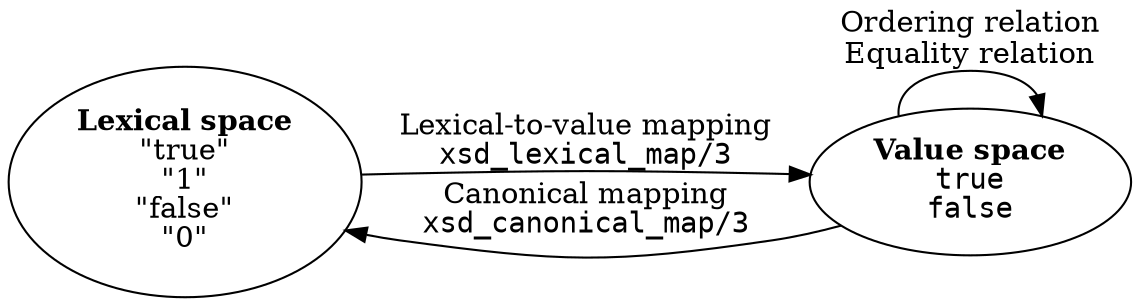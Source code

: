 digraph mapping {
  rankdir=LR;
  l [label=<<B>Lexical space</B><BR/>"true"<BR/>"1"<BR/>"false"<BR/>"0">];
  v [label=<<B>Value space</B><BR/><FONT FACE="courier">true</FONT><BR/><FONT FACE="courier">false</FONT>>];
  {rank=left; l}
  {rank=right; v}
  l -> v [label=<Lexical-to-value mapping<BR/><FONT FACE="courier">xsd_lexical_map/3</FONT>>];
  v -> l [label=<Canonical mapping<BR/><FONT FACE="courier">xsd_canonical_map/3</FONT>>];
  v -> v [label=<Ordering relation<BR/>Equality relation>];
}
